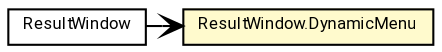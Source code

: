 #!/usr/local/bin/dot
#
# Class diagram 
# Generated by UMLGraph version R5_7_2-60-g0e99a6 (http://www.spinellis.gr/umlgraph/)
#

digraph G {
	graph [fontnames="svg"]
	edge [fontname="Roboto",fontsize=7,labelfontname="Roboto",labelfontsize=7,color="black"];
	node [fontname="Roboto",fontcolor="black",fontsize=8,shape=plaintext,margin=0,width=0,height=0];
	nodesep=0.15;
	ranksep=0.25;
	rankdir=LR;
	// de.lmu.ifi.dbs.elki.visualization.gui.ResultWindow
	c8955200 [label=<<table title="de.lmu.ifi.dbs.elki.visualization.gui.ResultWindow" border="0" cellborder="1" cellspacing="0" cellpadding="2" href="ResultWindow.html" target="_parent">
		<tr><td><table border="0" cellspacing="0" cellpadding="1">
		<tr><td align="center" balign="center"> <font face="Roboto">ResultWindow</font> </td></tr>
		</table></td></tr>
		</table>>, URL="ResultWindow.html"];
	// de.lmu.ifi.dbs.elki.visualization.gui.ResultWindow.DynamicMenu
	c8955201 [label=<<table title="de.lmu.ifi.dbs.elki.visualization.gui.ResultWindow.DynamicMenu" border="0" cellborder="1" cellspacing="0" cellpadding="2" bgcolor="lemonChiffon" href="ResultWindow.DynamicMenu.html" target="_parent">
		<tr><td><table border="0" cellspacing="0" cellpadding="1">
		<tr><td align="center" balign="center"> <font face="Roboto">ResultWindow.DynamicMenu</font> </td></tr>
		</table></td></tr>
		</table>>, URL="ResultWindow.DynamicMenu.html"];
	// de.lmu.ifi.dbs.elki.visualization.gui.ResultWindow navassoc de.lmu.ifi.dbs.elki.visualization.gui.ResultWindow.DynamicMenu
	c8955200 -> c8955201 [arrowhead=open,weight=1];
}

